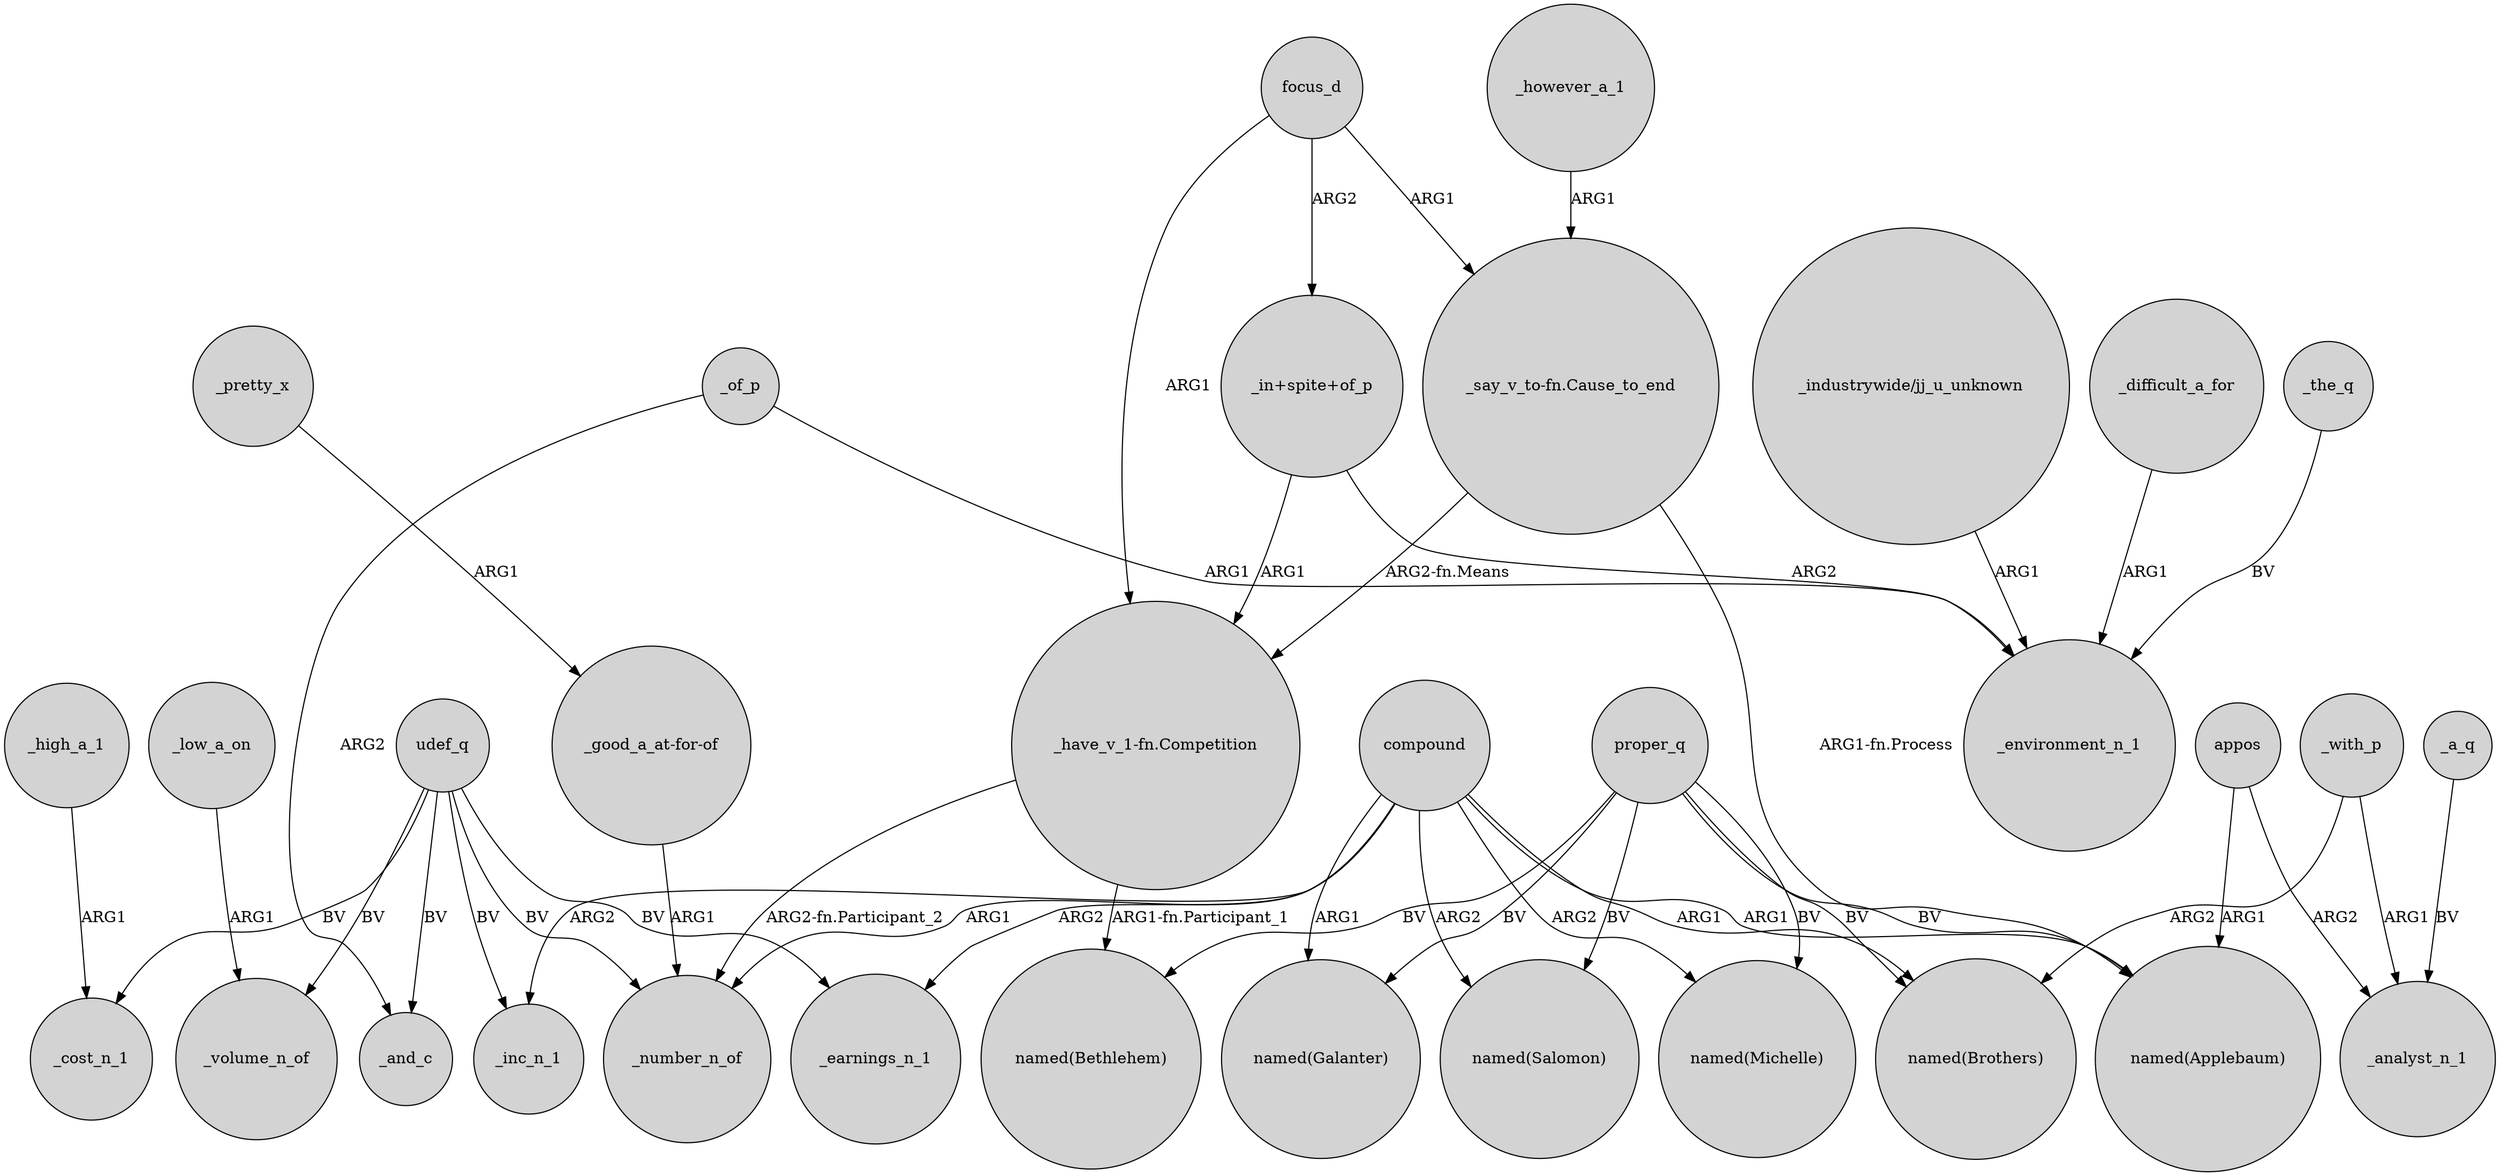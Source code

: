 digraph {
	node [shape=circle style=filled]
	compound -> _number_n_of [label=ARG1]
	"_have_v_1-fn.Competition" -> _number_n_of [label="ARG2-fn.Participant_2"]
	_of_p -> _and_c [label=ARG2]
	"_say_v_to-fn.Cause_to_end" -> "named(Applebaum)" [label="ARG1-fn.Process"]
	proper_q -> "named(Galanter)" [label=BV]
	compound -> "named(Salomon)" [label=ARG2]
	"_industrywide/jj_u_unknown" -> _environment_n_1 [label=ARG1]
	focus_d -> "_say_v_to-fn.Cause_to_end" [label=ARG1]
	"_in+spite+of_p" -> "_have_v_1-fn.Competition" [label=ARG1]
	_with_p -> _analyst_n_1 [label=ARG1]
	focus_d -> "_have_v_1-fn.Competition" [label=ARG1]
	appos -> "named(Applebaum)" [label=ARG1]
	compound -> "named(Michelle)" [label=ARG2]
	focus_d -> "_in+spite+of_p" [label=ARG2]
	udef_q -> _and_c [label=BV]
	udef_q -> _volume_n_of [label=BV]
	_a_q -> _analyst_n_1 [label=BV]
	compound -> _earnings_n_1 [label=ARG2]
	udef_q -> _inc_n_1 [label=BV]
	_high_a_1 -> _cost_n_1 [label=ARG1]
	compound -> _inc_n_1 [label=ARG2]
	compound -> "named(Applebaum)" [label=ARG1]
	_pretty_x -> "_good_a_at-for-of" [label=ARG1]
	udef_q -> _earnings_n_1 [label=BV]
	proper_q -> "named(Michelle)" [label=BV]
	appos -> _analyst_n_1 [label=ARG2]
	compound -> "named(Brothers)" [label=ARG1]
	_difficult_a_for -> _environment_n_1 [label=ARG1]
	udef_q -> _number_n_of [label=BV]
	_with_p -> "named(Brothers)" [label=ARG2]
	proper_q -> "named(Brothers)" [label=BV]
	"_in+spite+of_p" -> _environment_n_1 [label=ARG2]
	proper_q -> "named(Salomon)" [label=BV]
	_of_p -> _environment_n_1 [label=ARG1]
	"_have_v_1-fn.Competition" -> "named(Bethlehem)" [label="ARG1-fn.Participant_1"]
	_low_a_on -> _volume_n_of [label=ARG1]
	proper_q -> "named(Bethlehem)" [label=BV]
	_however_a_1 -> "_say_v_to-fn.Cause_to_end" [label=ARG1]
	"_say_v_to-fn.Cause_to_end" -> "_have_v_1-fn.Competition" [label="ARG2-fn.Means"]
	proper_q -> "named(Applebaum)" [label=BV]
	compound -> "named(Galanter)" [label=ARG1]
	udef_q -> _cost_n_1 [label=BV]
	_the_q -> _environment_n_1 [label=BV]
	"_good_a_at-for-of" -> _number_n_of [label=ARG1]
}
